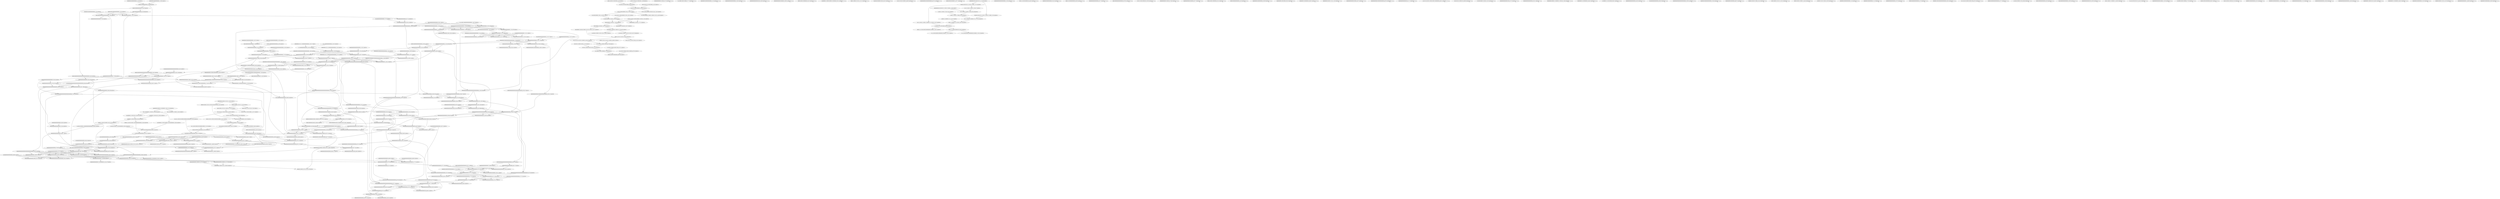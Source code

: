 digraph G {
    "000000000000011000000000000000_27-56:285-LEN:30" -> "00110000000000000000000_38-60:318-LEN:23";
    "01010101110000101000_51-70:18-LEN:20" -> "101010111000010100011000_52-75:309-LEN:24";
    "00000000000000000000000_48-71:27-LEN:23" -> "0000000000000000000000000000_53-81:45-LEN:28";
    "00000000000000000000000_48-71:27-LEN:23" -> "000000000000000000000_53-73:1225-LEN:21";
    "00000000000000000000_38-57:877-LEN:20" -> "00000000000000000000_39-58:882-LEN:20";
    "00000000000000000000_38-57:877-LEN:20" -> "00000000000000000000000000000000000000_39-77:24-LEN:38";
    "00000000000000110000_26-45:585-LEN:20" -> "000000000000011000000000000000_27-56:285-LEN:30";
    "00000000000000110000_26-45:585-LEN:20" -> "000000000000011000010000000000_27-56:297-LEN:30";
    "000000000000001101000_55-75:18-LEN:21" -> "000000000000001101000_55-75:18-LEN:21";
    "0010000000000000000000_45-67:25-LEN:22" -> "00000000000000000001_48-68:21-LEN:20";
    "0010000000000000000000_45-67:25-LEN:22" -> "000000000000000000000000000000_48-78:49-LEN:30";
    "00000000000000000000000000_11-37:71-LEN:26" -> "00000000000000000000_19-38:1769-LEN:20";
    "00000000000000000000000000_11-37:71-LEN:26" -> "00000000000000000000000000000000000000_19-57:22-LEN:38";
    "00000000000000000000000000_11-37:71-LEN:26" -> "000000000000000000010_19-39:21-LEN:21";
    "00000000000000000000000000000000000000_29-67:33-LEN:38" -> "00000000000000000000_49-68:1260-LEN:20";
    "00000000000000000000000000000000000000_29-67:33-LEN:38" -> "00000000000000000000000000000000_49-81:25-LEN:32";
    "00000000000000000000000000000000000000_29-67:33-LEN:38" -> "00000000000000000001_49-68:636-LEN:20";
    "00000000000000000000000000000000000000_29-67:33-LEN:38" -> "00000000000000000001_49-69:19-LEN:20";
    "0000010001000000000000000_1-26:25-LEN:25" -> "0001000000000000000000_7-29:80-LEN:22";
    "10000000000000000000_44-63:20-LEN:20" -> "000000000000000000010001_45-68:172-LEN:24";
    "10000000000000000000_44-63:20-LEN:20" -> "00000000000000000000_45-64:888-LEN:20";
    "10000000000000000000_44-63:20-LEN:20" -> "0000000000000000000000_45-67:31-LEN:22";
    "0101010001001000000100000_28-52:227-LEN:25" -> "00010010000001000000000_34-56:249-LEN:23";
    "01110000110001100000_57-77:18-LEN:20" -> "01110000110001100000_57-77:18-LEN:20";
    "000000000100000000000000_1-25:18-LEN:24" -> "000000000100000000000000_1-25:18-LEN:24";
    "00000000000000000000000_13-36:18-LEN:23" -> "00000000000000000000000_13-36:18-LEN:23";
    "000000000000011000010000000000_26-56:43-LEN:30" -> "00110000100000000000000_38-60:331-LEN:23";
    "10000000000000000000_10-29:1328-LEN:20" -> "0000000000000000000000000000_11-39:46-LEN:28";
    "10000000000000000000_10-29:1328-LEN:20" -> "00000000000000000001000000000_11-39:22-LEN:29";
    "10000000000000000000_10-29:1328-LEN:20" -> "00000000000000000000_11-30:1679-LEN:20";
    "0000000000000000000000000000_47-75:25-LEN:28" -> "000000000000000000000000_57-81:70-LEN:24";
    "0000000000000000000000000000_47-75:25-LEN:28" -> "00000000000000000000_57-76:1408-LEN:20";
    "00000111100101010001110010000000000000_22-60:28-LEN:38" -> "11100100000000000000_42-61:247-LEN:20";
    "01000000000000000000_46-65:550-LEN:20" -> "10000000000000000000_47-67:24-LEN:20";
    "01000000000000000000_46-65:550-LEN:20" -> "10000000000000000000_47-66:544-LEN:20";
    "00000000000010000000000000000000_43-75:23-LEN:32" -> "000000000000000000000_56-77:161-LEN:21";
    "00000000000000110000000000000000000_26-61:23-LEN:35" -> "0000000000000000000000_42-64:75-LEN:22";
    "1011110010100001001000000100000_21-52:20-LEN:31" -> "00010010000001000000000_34-56:249-LEN:23";
    "00000000000000000000000000000_20-49:27-LEN:29" -> "000000000000000000000_31-52:20-LEN:21";
    "00000000000000000000000000000_20-49:27-LEN:29" -> "00000000000000000000_31-50:1062-LEN:20";
    "00011000010000000000000000000_37-66:22-LEN:29" -> "00000000000000000000_48-67:1861-LEN:20";
    "00011000010000000000000000000_37-66:22-LEN:29" -> "000000000000000000000000000000_48-78:21-LEN:30";
    "0000000000000000001000_18-39:18-LEN:22" -> "0000000000000000001000_18-39:18-LEN:22";
    "0000000000000010000000_18-39:21-LEN:22" -> "0000000000000010000000_18-39:21-LEN:22";
    "00111010000001111001010_14-36:230-LEN:23" -> "10100000011110010100000111001000000000_18-56:26-LEN:38";
    "00111010000001111001010_14-36:230-LEN:23" -> "101000000111100101010_18-38:214-LEN:21";
    "00000000000000000000_33-52:1033-LEN:20" -> "00000000000000000000_34-53:866-LEN:20";
    "00000000000000000000_33-52:1033-LEN:20" -> "00000000000000000001000_34-56:184-LEN:23";
    "00000000010000000000000000000000000000_1-39:31-LEN:38" -> "00000000000000000001_21-40:691-LEN:20";
    "00000000010000000000000000000000000000_1-39:31-LEN:38" -> "00000000000000000000000000000000000000_21-59:33-LEN:38";
    "00000000010000000000000000000000000000_1-39:31-LEN:38" -> "00000000000000000000_21-40:1176-LEN:20";
    "00000000010000000000000000000000000000_1-39:31-LEN:38" -> "000000000000000000010000_21-45:21-LEN:24";
    "00111011011101010111000010_41-66:278-LEN:26" -> "10111010101110000101000_48-70:293-LEN:23";
    "000010000000000000000_43-64:27-LEN:21" -> "0010000000000000000000_45-67:57-LEN:22";
    "00000000000000000000000000000000000000_36-74:36-LEN:38" -> "0000000000000000000000000_56-81:22-LEN:25";
    "00000000000000000000000000000000000000_36-74:36-LEN:38" -> "00000000000000000000_56-75:1442-LEN:20";
    "0010000000000000000000_48-69:19-LEN:22" -> "00000000000000000000000000_51-77:23-LEN:26";
    "0010000000000000000000_48-69:19-LEN:22" -> "00000000000000000000_51-70:1229-LEN:20";
    "011000100000011100100_15-35:330-LEN:21" -> "10001000000111001001_17-37:19-LEN:20";
    "011000100000011100100_15-35:330-LEN:21" -> "10001000000111001001_17-36:344-LEN:20";
    "00000000000000000011000_22-44:612-LEN:23" -> "00000000000000110000_26-45:585-LEN:20";
    "00000000000000000011000_22-44:612-LEN:23" -> "00000000000000110000000000000000000_26-61:23-LEN:35";
    "00000000000000000000_49-68:1260-LEN:20" -> "0000000000000000000000000000000_50-81:38-LEN:31";
    "00000000000000000000_49-68:1260-LEN:20" -> "000000000000000000010000_50-73:22-LEN:24";
    "00000000000000000000_49-68:1260-LEN:20" -> "00000000000000000000_50-69:1234-LEN:20";
    "00000100000000000000000000000000000000_5-43:31-LEN:38" -> "000000000000000000000000000_25-52:19-LEN:27";
    "00000100000000000000000000000000000000_5-43:31-LEN:38" -> "00000000000000000000_25-44:1107-LEN:20";
    "010000000000000000000000000000000_9-42:25-LEN:33" -> "00000000000000000000_24-43:1100-LEN:20";
    "00001010001100000000_61-81:19-LEN:20" -> "00001010001100000000_61-81:19-LEN:20";
    "01000000111100010100001110010000_19-51:21-LEN:32" -> "01000000111100010100001110010000_19-51:21-LEN:32";
    "00000000000000000000_60-79:1140-LEN:20" -> "00000000000000000000_61-80:1146-LEN:20";
    "00001110000111011011_31-51:18-LEN:20" -> "00001110000111011011_31-51:18-LEN:20";
    "010000000000000000000_33-54:18-LEN:21" -> "000000000000000000010_35-56:31-LEN:21";
    "010000000000000000000_33-54:18-LEN:21" -> "000000000000000000000_35-56:94-LEN:21";
    "010001001000000110010_61-81:18-LEN:21" -> "010001001000000110010_61-81:18-LEN:21";
    "00000000000000000000_19-38:1769-LEN:20" -> "000000000000000000011_20-41:18-LEN:21";
    "00000000000000000000_19-38:1769-LEN:20" -> "00000000000000000000000000000000000000_20-58:24-LEN:38";
    "00000000000000000000_19-38:1769-LEN:20" -> "00000000000000000000_20-39:1860-LEN:20";
    "1100011000000000000000000_4-29:20-LEN:25" -> "10000000000000000000_10-30:106-LEN:20";
    "01101110101011000010_46-66:18-LEN:20" -> "01101110101011000010_46-66:18-LEN:20";
    "00000000000000000001_21-40:691-LEN:20" -> "00000000000000000010000_22-45:35-LEN:23";
    "00000000000000000001_21-40:691-LEN:20" -> "00000000000000000011000_22-44:612-LEN:23";
    "00000000000000000001_21-40:691-LEN:20" -> "000000000000000000100000_22-45:31-LEN:24";
    "00000000000000000000000000000000000000_30-68:25-LEN:38" -> "0000000000000000000000000000000_50-81:38-LEN:31";
    "00000000000000000000000000000000000000_30-68:25-LEN:38" -> "000000000000000000010000_50-73:22-LEN:24";
    "00000000000000000000000000000000000000_30-68:25-LEN:38" -> "00000000000000000000_50-69:1234-LEN:20";
    "00000000000000000000_47-67:116-LEN:20" -> "000000000000000000011101000000010_48-81:30-LEN:33";
    "00000000000000000000_47-67:116-LEN:20" -> "000000000000000000000000000_48-75:137-LEN:27";
    "00000000000000000000_47-67:72-LEN:20" -> "000000000000000000011_48-69:23-LEN:21";
    "00000000000000000000_47-67:72-LEN:20" -> "000000000000000000000000000000000_48-81:72-LEN:33";
    "00000000000010000000000000_48-73:21-LEN:26" -> "00000000000010000000000000_48-73:21-LEN:26";
    "0001000000000000000000_7-29:80-LEN:22" -> "10000000000000000000_10-30:106-LEN:20";
    "00001000100100000011_58-77:18-LEN:20" -> "00001000100100000011_58-77:18-LEN:20";
    "110011111000111110000_25-45:196-LEN:21" -> "00111110001111100000111111_27-52:193-LEN:26";
    "1110100111000010100011000_50-75:21-LEN:25" -> "0111000010100011000000_57-78:348-LEN:22";
    "00000000000000000100000_38-60:181-LEN:23" -> "00000000000001000000_42-61:195-LEN:20";
    "0000000000000000000000000_1-26:25-LEN:25" -> "0000000000000000000000000_1-26:25-LEN:25";
    "000111110100100000100_44-65:18-LEN:21" -> "000111110100100000100_44-65:18-LEN:21";
    "00000001000000000000_35-54:22-LEN:20" -> "00000001000000000000_35-54:22-LEN:20";
    "000100000000000000100000000000000_7-39:28-LEN:33" -> "00001000000000000000_21-40:20-LEN:20";
    "000100000000000000100000000000000_7-39:28-LEN:33" -> "000010000000000000011000_21-44:19-LEN:24";
    "10000000000000000000_10-30:106-LEN:20" -> "0000000000000000000000000_11-36:124-LEN:25";
    "00010000001110010011_18-37:334-LEN:20" -> "00100000011100100110000111011011101010_19-57:32-LEN:38";
    "00010000001110010011_18-37:334-LEN:20" -> "0010000001110010011100001110_19-46:291-LEN:28";
    "00000000000000000000_14-33:1728-LEN:20" -> "00000000000000000000_15-34:1603-LEN:20";
    "00000000000000000000_14-33:1728-LEN:20" -> "000000000000000000000000_15-39:51-LEN:24";
    "00000000000000000000_14-33:1728-LEN:20" -> "0000000000000000000100_15-36:152-LEN:22";
    "00000000000000000000_12-31:1689-LEN:20" -> "00000000000000000000_13-32:1704-LEN:20";
    "00000000000000000000_12-31:1689-LEN:20" -> "000000000000000000000000000_13-40:34-LEN:27";
    "00000000000000000000_12-31:1689-LEN:20" -> "000000000000000000010_13-33:22-LEN:21";
    "0000000000000000000000000000000000_20-54:33-LEN:34" -> "00000000000000000000000000000000000000_36-74:36-LEN:38";
    "0000000000000000000000000000000000_20-54:33-LEN:34" -> "000000000000000000010_36-56:161-LEN:21";
    "0000000000000000000000000000000000_20-54:33-LEN:34" -> "000000000000000000000_36-56:815-LEN:21";
    "000011101000000000000_38-59:18-LEN:21" -> "000011101000000000000_38-59:18-LEN:21";
    "011010011011000100000_6-26:326-LEN:21" -> "1010011011000100000011_8-29:323-LEN:22";
    "00000000000010000000000000000000_43-74:199-LEN:32" -> "0000000000000000000000000_56-81:22-LEN:25";
    "00000000000010000000000000000000_43-74:199-LEN:32" -> "00000000000000000000_56-75:1442-LEN:20";
    "00000000000000000000000000000_38-67:33-LEN:29" -> "000000000000000000011_48-69:24-LEN:21";
    "00000000000000000000000000000_38-67:33-LEN:29" -> "0000000000000000000000000000_48-76:33-LEN:28";
    "11110000000000000000_14-33:323-LEN:20" -> "1110000000000000000000_15-36:359-LEN:22";
    "0000000000000000000000000_35-60:68-LEN:25" -> "00000000000000000001000000_42-67:131-LEN:26";
    "0000000000000000000000000_35-60:68-LEN:25" -> "00000000000000000000_42-61:1115-LEN:20";
    "1100101101001101000100000011100100_1-35:32-LEN:34" -> "10001000000111001001_17-37:19-LEN:20";
    "1100101101001101000100000011100100_1-35:32-LEN:34" -> "10001000000111001001_17-36:344-LEN:20";
    "000000100000000100010_47-67:223-LEN:21" -> "00001000000001000100_49-68:19-LEN:20";
    "000000100000000100010_47-67:223-LEN:21" -> "000010000000010001011000000110010_49-81:189-LEN:33";
    "000000000000000000000_56-77:20-LEN:21" -> "000000000000000000000_56-77:20-LEN:21";
    "00001000000000000000000_56-78:21-LEN:23" -> "00001000000000000000000_56-78:21-LEN:23";
    "0000010001000000000000000_1-25:233-LEN:25" -> "00010000000000000000000000000_7-36:56-LEN:29";
    "0000010001000000000000000_1-25:233-LEN:25" -> "00010000000000000000_7-26:1162-LEN:20";
    "00000000000000000000000000000000000000_12-50:23-LEN:38" -> "00000000000000000000_32-51:1057-LEN:20";
    "00000000000000000000000000000000000000_12-50:23-LEN:38" -> "0000000000000000000000000000000_32-63:21-LEN:31";
    "000000000000000000000_17-39:24-LEN:21" -> "0000000000000000000110000_20-45:82-LEN:25";
    "000000000000000000000_17-39:24-LEN:21" -> "00000000000000000000_20-40:172-LEN:20";
    "00000000000000000000_18-37:1740-LEN:20" -> "00000000000000000000_19-38:1769-LEN:20";
    "00000000000000000000_18-37:1740-LEN:20" -> "00000000000000000000000000000000000000_19-57:22-LEN:38";
    "00000000000000000000_18-37:1740-LEN:20" -> "000000000000000000010_19-39:21-LEN:21";
    "1211100011000000000000000000_1-28:179-LEN:28" -> "10000000000000000000_10-29:1328-LEN:20";
    "1211100011000000000000000000_1-28:179-LEN:28" -> "10000000000000000000000000000000000000_10-48:33-LEN:38";
    "00000000000001000000_42-61:195-LEN:20" -> "00000000000010000000000000000000_43-75:23-LEN:32";
    "00000000000001000000_42-61:195-LEN:20" -> "00000000000010000000000000000000_43-74:199-LEN:32";
    "00000000000000000000_29-48:1056-LEN:20" -> "00000000000000000000000000000000000000_30-68:25-LEN:38";
    "00000000000000000000_29-48:1056-LEN:20" -> "00000000000000000000_30-49:1052-LEN:20";
    "00000000000000000000_57-76:1408-LEN:20" -> "00000000000000000000_58-77:1390-LEN:20";
    "00000000000000000000_57-76:1408-LEN:20" -> "00000000000000000000000_58-81:34-LEN:23";
    "000000000000000000000_42-63:22-LEN:21" -> "000000000000000000010001_45-68:172-LEN:24";
    "000000000000000000000_42-63:22-LEN:21" -> "00000000000000000000_45-64:888-LEN:20";
    "000000000000000000000_42-63:22-LEN:21" -> "0000000000000000000000_45-67:31-LEN:22";
    "0000000000000000000000000000000_21-52:143-LEN:31" -> "00000000000000000001000_33-56:34-LEN:23";
    "0000000000000000000000000000000_21-52:143-LEN:31" -> "000000000000000000000_33-54:104-LEN:21";
    "10000000000000000000000000000000000000_10-48:33-LEN:38" -> "00000000000000000000000000000000000000_30-68:25-LEN:38";
    "10000000000000000000000000000000000000_10-48:33-LEN:38" -> "00000000000000000000_30-49:1052-LEN:20";
    "00000000000000000000_32-51:1057-LEN:20" -> "00000000000000000000_33-52:1033-LEN:20";
    "00000000000000000000_32-51:1057-LEN:20" -> "0000000000000000000000000000000000_33-67:31-LEN:34";
    "00000000011011110000000000000000_1-33:23-LEN:32" -> "1110000000000000000000_15-36:359-LEN:22";
    "00111011011110010101000_14-36:201-LEN:23" -> "10110111100101010000010000001000000000_18-56:26-LEN:38";
    "00111011011110010101000_14-36:201-LEN:23" -> "10110111100101010001001000_18-43:189-LEN:26";
    "000000000000000000010000000_33-60:23-LEN:27" -> "000000000001000000001000_42-65:226-LEN:24";
    "00000000000000000000_58-77:1390-LEN:20" -> "0000000000000000000000_59-81:45-LEN:22";
    "00000000000000000000_58-77:1390-LEN:20" -> "00000000000000000001000_59-81:254-LEN:23";
    "00000000000000000000_58-77:1390-LEN:20" -> "00000000000000000000_59-78:1120-LEN:20";
    "1000110100110110001000_2-24:26-LEN:22" -> "011010011011000100000_6-26:326-LEN:21";
    "00000000000000000000000_16-39:51-LEN:23" -> "000000000000000000011_20-41:18-LEN:21";
    "00000000000000000000000_16-39:51-LEN:23" -> "0000000000000000000000000000000000_20-54:33-LEN:34";
    "000000000110111110000000000000000000_1-37:21-LEN:36" -> "00000000000000000000_18-38:117-LEN:20";
    "1000011101011101010111000010_38-66:22-LEN:28" -> "10111010101110000101000_48-70:293-LEN:23";
    "000010000000000000000000_48-71:21-LEN:24" -> "0000000000000000000000000000_53-81:45-LEN:28";
    "000010000000000000000000_48-71:21-LEN:24" -> "000000000000000000000_53-73:1225-LEN:21";
    "0000000000000000000110000_20-45:82-LEN:25" -> "000000000000011000010000000000_26-56:43-LEN:30";
    "0000000000000000000110000_20-45:82-LEN:25" -> "000000000000011000000000000000_26-56:34-LEN:30";
    "00000000000000000000_18-38:117-LEN:20" -> "000000000000000000011_20-41:18-LEN:21";
    "00000000000000000000_18-38:117-LEN:20" -> "00000000000000000000000000000000000000_20-58:24-LEN:38";
    "00000000000000000000_18-38:117-LEN:20" -> "00000000000000000000_20-39:1860-LEN:20";
    "01101111001010000100_19-39:18-LEN:20" -> "01101111001010000100_19-39:18-LEN:20";
    "00000000000000000000_48-67:1861-LEN:20" -> "00000000000000000000_49-68:1260-LEN:20";
    "00000000000000000000_48-67:1861-LEN:20" -> "00000000000000000000000000000000_49-81:25-LEN:32";
    "00000000000000000000_48-67:1861-LEN:20" -> "00000000000000000001_49-68:636-LEN:20";
    "00000000000000000000_48-67:1861-LEN:20" -> "00000000000000000001_49-69:19-LEN:20";
    "100000011110010101000_20-40:242-LEN:21" -> "00000111100101010001110010000000000000_22-60:28-LEN:38";
    "100000011110010101000_20-40:242-LEN:21" -> "0000011110010101000011100_22-46:196-LEN:25";
    "11000000111100101010_18-38:19-LEN:20" -> "100000011110010101000_20-40:242-LEN:21";
    "00010000000000000000000000000_7-36:56-LEN:29" -> "0000000000000000000000_17-39:64-LEN:22";
    "00010000000000000000000000000_7-36:56-LEN:29" -> "000000000000000000000_17-39:18-LEN:21";
    "000000000000011000010000000000_27-56:297-LEN:30" -> "00110000100000000000000_38-60:331-LEN:23";
    "00000000010000011101000000111100_1-32:249-LEN:32" -> "00111010000001111001010_14-36:230-LEN:23";
    "00000000010000011101000000111100_1-32:249-LEN:32" -> "0011101000000111100010_14-36:19-LEN:22";
    "000000000000011000100_27-48:19-LEN:21" -> "000000000000011000100_27-48:19-LEN:21";
    "11100111110001111100_23-43:18-LEN:20" -> "110011111000111110000_25-45:196-LEN:21";
    "100101010011011000100000_2-26:19-LEN:24" -> "1010011011000100000011_8-29:323-LEN:22";
    "00000000010000000000000000000000000_1-36:22-LEN:35" -> "00000000000000000000_18-37:1740-LEN:20";
    "00000000010000000000000000000000000_1-36:22-LEN:35" -> "000000000000000000000_18-39:228-LEN:21";
    "0010000000000000000000_38-59:18-LEN:22" -> "00000000000000000000_41-60:871-LEN:20";
    "0010000000000000000000_38-59:18-LEN:22" -> "00000000000000000000000000000000000000_41-79:24-LEN:38";
    "00000000000000000001000_33-56:34-LEN:23" -> "00000000000000010000000_38-60:212-LEN:23";
    "00000000000000000000000000000000000000_19-57:22-LEN:38" -> "00000000000000000000_39-58:882-LEN:20";
    "00000000000000000000000000000000000000_19-57:22-LEN:38" -> "00000000000000000000000000000000000000_39-77:24-LEN:38";
    "00001110010000000000000_38-60:224-LEN:23" -> "11100100000000000000_42-61:247-LEN:20";
    "110010000000000000000_43-63:238-LEN:21" -> "00100000000000000000_45-64:528-LEN:20";
    "10110001000000111001_14-33:307-LEN:20" -> "011000100000011100100_15-35:330-LEN:21";
    "00000000000000000000000000000_1-29:343-LEN:29" -> "0000000000000000000000000000_11-39:46-LEN:28";
    "00000000000000000000000000000_1-29:343-LEN:29" -> "00000000000000000001000000000_11-39:22-LEN:29";
    "00000000000000000000000000000_1-29:343-LEN:29" -> "00000000000000000000_11-30:1679-LEN:20";
    "0000000000000010000000_56-77:19-LEN:22" -> "0000000000000010000000_56-77:19-LEN:22";
    "00001010001100000000_61-81:18-LEN:20" -> "00001010001100000000_61-81:18-LEN:20";
    "00010000000000000000_7-26:1162-LEN:20" -> "00100000000000000000000000000000000000_8-46:40-LEN:38";
    "00010000000000000000_7-26:1162-LEN:20" -> "00100000000000000000_8-27:1146-LEN:20";
    "00000100000000000000_4-24:18-LEN:20" -> "00000100000000000000_4-24:18-LEN:20";
    "000000001000000000000_1-22:28-LEN:21" -> "00000010000000000000_4-23:980-LEN:20";
    "10100000011110010100000111001000000000_18-56:26-LEN:38" -> "00001110010000000000000_38-60:224-LEN:23";
    "10000000000000000000_47-67:24-LEN:20" -> "000000000000000000011_48-69:23-LEN:21";
    "10000000000000000000_47-67:24-LEN:20" -> "000000000000000000000000000000000_48-81:72-LEN:33";
    "0000000000100000000000_18-39:20-LEN:22" -> "0000000000100000000000_18-39:20-LEN:22";
    "000000000000000000000_18-39:228-LEN:21" -> "0000000000000000000110000_20-45:82-LEN:25";
    "000000000000000000000_18-39:228-LEN:21" -> "00000000000000000000_20-40:172-LEN:20";
    "01111000000000000000_13-32:18-LEN:20" -> "11110000000000000000_14-33:323-LEN:20";
    "11100101010000111001000000000_28-56:183-LEN:29" -> "00001110010000000000000_38-60:224-LEN:23";
    "00110000100000000000000_38-60:331-LEN:23" -> "00001000000000000000_42-61:362-LEN:20";
    "00000000001100010000_30-50:18-LEN:20" -> "00000000001100010000_30-50:18-LEN:20";
    "00000010000000000000_4-23:980-LEN:20" -> "00000100000000000000000000000000000000_5-43:31-LEN:38";
    "00000010000000000000_4-23:980-LEN:20" -> "00000100000000000000_5-24:970-LEN:20";
    "00111110001111100000111111_27-52:193-LEN:26" -> "000111110000011111101001_34-57:202-LEN:24";
    "000000001101000000010_60-81:18-LEN:21" -> "000000001101000000010_60-81:18-LEN:21";
    "0000000001010001111101_1-23:22-LEN:22" -> "0000000001010001111101_1-23:22-LEN:22";
    "00000000000000000000000000000_1-30:25-LEN:29" -> "0000000000000000000000000_11-36:124-LEN:25";
    "0000000000000000100000_45-67:18-LEN:22" -> "0000000000000000100000_45-67:18-LEN:22";
    "00000000000000100000000000000_48-76:19-LEN:29" -> "00000000000000100000000000000_48-76:19-LEN:29";
    "00000000000000000000_15-34:1603-LEN:20" -> "00000000000000000000000_16-39:51-LEN:23";
    "00000000000000000000_15-34:1603-LEN:20" -> "00000000000000000000_16-35:1565-LEN:20";
    "00000000000000000001_49-68:636-LEN:20" -> "0000000000000000001101000000010_50-81:22-LEN:31";
    "00000000000000000001_49-68:636-LEN:20" -> "00000000000000000011_50-69:602-LEN:20";
    "000000000000000010000000000000000000_18-53:115-LEN:36" -> "00000000000000000000_35-54:977-LEN:20";
    "00100000000000000000_45-64:528-LEN:20" -> "01000000000000000000_46-65:550-LEN:20";
    "00000000000000000100_51-71:18-LEN:20" -> "00000000000000000100_51-71:18-LEN:20";
    "0000000000000000000000000000_1-29:50-LEN:28" -> "0000000000000000000000000000_11-39:46-LEN:28";
    "0000000000000000000000000000_1-29:50-LEN:28" -> "00000000000000000001000000000_11-39:22-LEN:29";
    "0000000000000000000000000000_1-29:50-LEN:28" -> "00000000000000000000_11-30:1679-LEN:20";
    "1101101110101011100010100011000000000_44-81:21-LEN:37" -> "1101101110101011100010100011000000000_44-81:21-LEN:37";
    "00000000000000000000_39-58:882-LEN:20" -> "00000000000000000000_40-59:856-LEN:20";
    "00000000000000000000_39-58:882-LEN:20" -> "000000000000000000000000000_40-67:38-LEN:27";
    "00000000000000000000_13-32:1704-LEN:20" -> "00000000000000000000_14-33:1728-LEN:20";
    "01010101011100001010_49-68:18-LEN:20" -> "01010101011100001010_49-68:18-LEN:20";
    "01100010000011100100_15-35:18-LEN:20" -> "01100010000011100100_15-35:18-LEN:20";
    "00000000001100001011011_58-80:258-LEN:23" -> "00000011000010110110_62-81:352-LEN:20";
    "0000000000000000000000000000_11-39:46-LEN:28" -> "00000000000000000000000000000_20-49:27-LEN:29";
    "0000000000000000000000000000_11-39:46-LEN:28" -> "000000000000000000011000_20-44:18-LEN:24";
    "00000000000000000000_52-71:1230-LEN:20" -> "0000000000000000000000000000_53-81:45-LEN:28";
    "00000000000000000000_52-71:1230-LEN:20" -> "000000000000000000000_53-73:1225-LEN:21";
    "000000000000000000010_35-56:31-LEN:21" -> "00000000000000000100000_38-60:181-LEN:23";
    "000000000000000000000000_15-39:51-LEN:24" -> "000000000000000000000000000000000_20-53:37-LEN:33";
    "000000000000000000000000_15-39:51-LEN:24" -> "0000000000000000000110000_20-45:22-LEN:25";
    "1110000000000000000000_15-36:359-LEN:22" -> "00000000000000000000_18-37:1740-LEN:20";
    "1110000000000000000000_15-36:359-LEN:22" -> "000000000000000000000_18-39:228-LEN:21";
    "000000000000000001000_53-73:18-LEN:21" -> "000000000000000001000_53-73:18-LEN:21";
    "00000000000000000000_27-46:1102-LEN:20" -> "00000000000000000000000000000000_28-60:45-LEN:32";
    "00000000000000000000_27-46:1102-LEN:20" -> "00000000000000000000_28-47:1084-LEN:20";
    "101000000111100101010_18-38:214-LEN:21" -> "100000011110010101000_20-40:242-LEN:21";
    "00000000000000000000_61-81:21-LEN:20" -> "00000000000000000000_61-81:21-LEN:20";
    "000000000100000000000000000000_1-31:31-LEN:30" -> "00000000000000000000_13-32:1704-LEN:20";
    "000000000100000000000000000000_1-31:31-LEN:30" -> "000000000000000000000000000_13-40:34-LEN:27";
    "000000000100000000000000000000_1-31:31-LEN:30" -> "000000000000000000010_13-33:22-LEN:21";
    "00000000010000011110000001111001010_1-36:25-LEN:35" -> "00000000010000011110000001111001010_1-36:25-LEN:35";
    "00000000010100011101101_1-23:232-LEN:23" -> "000001010001110110111_5-25:203-LEN:21";
    "00000000010100011101101_1-23:232-LEN:23" -> "00000101000111011011100101010001001000_5-43:25-LEN:38";
    "00100000011100100110000111011011101010_19-57:32-LEN:38" -> "000011101101110101011_39-59:289-LEN:21";
    "000000000000000000000000000000000_20-53:37-LEN:33" -> "00000000000000000000_35-54:977-LEN:20";
    "11100000111111010010000_39-61:253-LEN:23" -> "00001111110100100001000000000101000001_43-81:24-LEN:38";
    "11100000111111010010000_39-61:253-LEN:23" -> "00001111110100100000100_43-65:228-LEN:23";
    "00000000011101000000010_58-81:18-LEN:23" -> "00000000011101000000010_58-81:18-LEN:23";
    "00000000000000010000000_38-60:212-LEN:23" -> "000000000001000000001000_42-65:226-LEN:24";
    "00101010001001000000_27-46:247-LEN:20" -> "0101010001001000000100000_28-52:227-LEN:25";
    "00101010001001000000_27-46:247-LEN:20" -> "01010100010010000000_28-48:18-LEN:20";
    "000001010001110110111_5-25:203-LEN:21" -> "000101000111011011100_7-28:19-LEN:21";
    "000001010001110110111_5-25:203-LEN:21" -> "00010100011101101111001010_7-32:197-LEN:26";
    "0000000000000000000000_17-39:64-LEN:22" -> "0000000000000000000000000_20-45:42-LEN:25";
    "0000000000000000000000_17-39:64-LEN:22" -> "0000000000000000000110000_20-45:24-LEN:25";
    "000000000000000000000000000000_48-78:49-LEN:30" -> "00000000000000000000_60-79:1140-LEN:20";
    "000000000000000000000000000000_48-78:49-LEN:30" -> "0000000000000000000100_60-81:22-LEN:22";
    "000000000000000000000_48-69:19-LEN:21" -> "00000000000000000000000000_51-77:23-LEN:26";
    "000000000000000000000_48-69:19-LEN:21" -> "00000000000000000000_51-70:1229-LEN:20";
    "00000000010000000010000000000000000000_1-38:29-LEN:38" -> "000000000000000000011_20-41:18-LEN:21";
    "00000000010000000010000000000000000000_1-38:29-LEN:38" -> "00000000000000000000000000000000000000_20-58:24-LEN:38";
    "00000000010000000010000000000000000000_1-38:29-LEN:38" -> "00000000000000000000_20-39:1860-LEN:20";
    "1110000011111010010000_39-61:18-LEN:22" -> "1110000011111010010000_39-61:18-LEN:22";
    "000000000000000000000_42-63:18-LEN:21" -> "000000000000000000000_42-63:18-LEN:21";
    "000000000000000000000_22-42:1083-LEN:21" -> "00000000000000000000_24-43:1100-LEN:20";
    "0010000000000000000000_11-32:27-LEN:22" -> "00000000000000000000_14-33:1728-LEN:20";
    "00100000000000000000_38-58:19-LEN:20" -> "00100000000000000000_38-58:19-LEN:20";
    "00000000000000000000_41-60:871-LEN:20" -> "00000000000000000001000000_42-67:131-LEN:26";
    "00000000000000000000_41-60:871-LEN:20" -> "00000000000000000000_42-61:1115-LEN:20";
    "00000000000010000001100001011011_49-80:108-LEN:32" -> "00000011000010110110_62-81:352-LEN:20";
    "10000000000000000000000000000_10-39:21-LEN:29" -> "10000000000000000000000000000_10-39:21-LEN:29";
    "00000000000000000000000000000000000_26-61:46-LEN:35" -> "0000000000000000000000_42-64:75-LEN:22";
    "00000000000000000000_11-30:1679-LEN:20" -> "00000000000000000000_12-31:1689-LEN:20";
    "00000000000000000000_11-30:1679-LEN:20" -> "00000000000000000000000000000000000000_12-50:23-LEN:38";
    "110001111100000111111_31-52:19-LEN:21" -> "000111110000011111101001_34-57:202-LEN:24";
    "0000000000000000000000_42-64:75-LEN:22" -> "00000000000000000000_46-65:955-LEN:20";
    "00010010000001000000000_34-56:249-LEN:23" -> "001000000100000000000000_38-61:279-LEN:24";
    "0000000000000000000000000_20-45:42-LEN:25" -> "00000000000000000000_27-46:1102-LEN:20";
    "0000000000000000000000000_20-45:42-LEN:25" -> "00000000000000000000000000000000000000_27-65:26-LEN:38";
    "00000000000000000000000000000000000000_41-79:24-LEN:38" -> "00000000000000000000_61-80:1146-LEN:20";
    "00000000000000000000000000000000_28-60:45-LEN:32" -> "00000000000000000000000_41-64:56-LEN:23";
    "000000010000000000000000_13-36:18-LEN:24" -> "000000010000000000000000_13-36:18-LEN:24";
    "0111000010100011000000_57-78:348-LEN:22" -> "1000010100011000000000_60-81:382-LEN:22";
    "10110111100101010000010000001000000000_18-56:26-LEN:38" -> "001000000100000000000000_38-61:279-LEN:24";
    "00000000000000000000_28-47:1084-LEN:20" -> "00000000000000000000000000000000000000_29-67:33-LEN:38";
    "00000000000000000000_28-47:1084-LEN:20" -> "00000000000000000000_29-48:1056-LEN:20";
    "11100100000000000000_42-61:247-LEN:20" -> "110010000000000000000_43-63:238-LEN:21";
    "11100100000000000000_42-61:247-LEN:20" -> "110010000000000000000_43-64:24-LEN:21";
    "00000000000000000000000000000000000000_20-58:24-LEN:38" -> "00000000000000000000_40-59:856-LEN:20";
    "00000000000000000000000000000000000000_20-58:24-LEN:38" -> "000000000000000000000000000_40-67:38-LEN:27";
    "000000000000000000010_36-56:161-LEN:21" -> "00000000000000000100000_38-60:181-LEN:23";
    "00000000000000000000_16-35:1565-LEN:20" -> "00000000000000000000_17-36:1563-LEN:20";
    "00000000000100000000_48-67:25-LEN:20" -> "00000000000100000000_48-67:25-LEN:20";
    "00000000000000000000_34-53:866-LEN:20" -> "00000000000000000000_35-54:977-LEN:20";
    "110010110100110110001000_1-24:298-LEN:24" -> "011010011011000100000_6-26:326-LEN:21";
    "000000000000000000010001_45-68:172-LEN:24" -> "000000000000001000100_50-71:19-LEN:21";
    "000000000000000000010001_45-68:172-LEN:24" -> "00000000000000100011000010110110_50-81:140-LEN:32";
    "00000000000000000000_40-59:856-LEN:20" -> "00000000000000000000_41-60:871-LEN:20";
    "00000000000000000000_40-59:856-LEN:20" -> "00000000000000000000000000000000000000_41-79:24-LEN:38";
    "00000000000000000000_59-78:1120-LEN:20" -> "00000000000000000000_60-79:1140-LEN:20";
    "00000000000000000000_59-78:1120-LEN:20" -> "0000000000000000000100_60-81:22-LEN:22";
    "00000011001001110000_22-42:18-LEN:20" -> "00000011001001110000_22-42:18-LEN:20";
    "00000000000000000000_46-65:955-LEN:20" -> "00000000000000000000_47-67:72-LEN:20";
    "00000000000000000000_46-65:955-LEN:20" -> "00000000000000000000_47-66:1249-LEN:20";
    "0011011000100000011100_11-32:312-LEN:22" -> "10110001000000111001_14-33:307-LEN:20";
    "0011011000100000011100_11-32:312-LEN:22" -> "10110001000000111000011100001110110_14-49:20-LEN:35";
    "01001100001110110111_32-52:18-LEN:20" -> "01001100001110110111_32-52:18-LEN:20";
    "00001100100111000011_24-44:18-LEN:20" -> "00001100100111000011_24-44:18-LEN:20";
    "10100011101101110010_10-30:18-LEN:20" -> "10100011101101110010_10-30:18-LEN:20";
    "00001000000000000000000000000000000000_6-44:32-LEN:38" -> "00000000000000000000000000000000000_26-61:46-LEN:35";
    "00001000000000000000000000000000000000_6-44:32-LEN:38" -> "00000000000000000000_26-45:1095-LEN:20";
    "0000000001001100101011111_1-25:205-LEN:25" -> "0001001100101011111100111110001_7-37:181-LEN:31";
    "0000000001001100101011111_1-25:205-LEN:25" -> "00010011001010111110011111000111110000_7-45:20-LEN:38";
    "00000000000000000000_61-80:1146-LEN:20" -> "00000000000000000000_62-81:1126-LEN:20";
    "00000000000000000000_61-80:1146-LEN:20" -> "00000000000000000001_62-81:34-LEN:20";
    "000000000000000000000000000_40-67:38-LEN:27" -> "00000000000000000001_48-68:21-LEN:20";
    "000000000000000000000000000_40-67:38-LEN:27" -> "000000000000000000000000000000_48-78:49-LEN:30";
    "000000001000000000000000_1-25:20-LEN:24" -> "00010000000000000000000000000_7-36:56-LEN:29";
    "000000001000000000000000_1-25:20-LEN:24" -> "00010000000000000000_7-26:1162-LEN:20";
    "0000000000000000000000000000000000_33-67:31-LEN:34" -> "00000000000000000000000_48-71:27-LEN:23";
    "0000000000000000000000000000000000_33-67:31-LEN:34" -> "000000000000000000011_48-69:18-LEN:21";
    "000000000000000000000000_11-35:21-LEN:24" -> "00000000000000000000_17-36:1563-LEN:20";
    "00000000000000000000000000000000000000_21-59:33-LEN:38" -> "00000000000000000000_41-60:871-LEN:20";
    "00000000000000000000000000000000000000_21-59:33-LEN:38" -> "00000000000000000000000000000000000000_41-79:24-LEN:38";
    "0000000001000000000000000_1-26:57-LEN:25" -> "0001000000000000000000_7-29:80-LEN:22";
    "00100000000000000000000000000000000000_8-46:40-LEN:38" -> "00000000000000000000000000000000_28-60:45-LEN:32";
    "00100000000000000000000000000000000000_8-46:40-LEN:38" -> "00000000000000000000_28-47:1084-LEN:20";
    "00000000000000000000000_43-66:82-LEN:23" -> "00000000000000000000_47-67:116-LEN:20";
    "00000000100000000000000_1-24:18-LEN:23" -> "00000000100000000000000_1-24:18-LEN:23";
    "00000000000000000000_10-30:18-LEN:20" -> "00000000000000000000000000_11-37:71-LEN:26";
    "00010100011101101111001010_7-32:197-LEN:26" -> "00111011011110010101000_14-36:201-LEN:23";
    "00010100011101101111001010_7-32:197-LEN:26" -> "00111011011110010100001_14-37:19-LEN:23";
    "00000000100000000000_1-21:19-LEN:20" -> "00000000100000000000_1-21:19-LEN:20";
    "00110000000000000000000_38-60:318-LEN:23" -> "00000000000000000001000000_42-67:131-LEN:26";
    "00110000000000000000000_38-60:318-LEN:23" -> "00000000000000000000_42-61:1115-LEN:20";
    "0000000000000000000000000000_48-76:33-LEN:28" -> "00000000000000000000_58-77:1390-LEN:20";
    "0000000000000000000000000000_48-76:33-LEN:28" -> "00000000000000000000000_58-81:34-LEN:23";
    "110010000000000000000_43-64:24-LEN:21" -> "0010000000000000000000_45-67:57-LEN:22";
    "00000000000000000000_17-37:93-LEN:20" -> "00000000000000000000_18-38:117-LEN:20";
    "01000000000000000000_9-28:1142-LEN:20" -> "10000000000000000000_10-29:1328-LEN:20";
    "01000000000000000000_9-28:1142-LEN:20" -> "10000000000000000000000000000000000000_10-48:33-LEN:38";
    "00011101101110010101000100100000_13-45:22-LEN:32" -> "00101010001001000000_27-46:247-LEN:20";
    "000000000000000000000_53-73:1225-LEN:21" -> "000000000000000000010000000_55-81:21-LEN:27";
    "000000000000000000000_53-73:1225-LEN:21" -> "00000000000000000000_55-74:1226-LEN:20";
    "000000000000000000000_45-66:77-LEN:21" -> "00000000000000000000_48-67:1861-LEN:20";
    "000000000000000000000_45-66:77-LEN:21" -> "000000000000000000000000000000_48-78:21-LEN:30";
    "00000000000000000000_55-74:1226-LEN:20" -> "0000000000000000000000000_56-81:22-LEN:25";
    "00000000000000000000_55-74:1226-LEN:20" -> "00000000000000000000_56-75:1442-LEN:20";
    "000111110000011111101001_34-57:202-LEN:24" -> "11100000111111010010000_39-61:253-LEN:23";
    "1000010000000000000000000_10-34:22-LEN:25" -> "00000000000000000000000_16-39:51-LEN:23";
    "1000010000000000000000000_10-34:22-LEN:25" -> "00000000000000000000_16-35:1565-LEN:20";
    "00001111110100100000100_43-65:228-LEN:23" -> "1111110100100000100000000101000001_47-81:22-LEN:34";
    "00001111110100100000100_43-65:228-LEN:23" -> "11111101001000001000000000101000001_47-81:232-LEN:35";
    "00000000000000000000_47-66:1249-LEN:20" -> "00000000000000000000_48-67:1861-LEN:20";
    "00000000000000000000_47-66:1249-LEN:20" -> "000000000000000000000000000000_48-78:21-LEN:30";
    "00000000000000000000_47-67:20-LEN:20" -> "00000000000000000000_47-67:20-LEN:20";
    "00000000000000000000_35-54:977-LEN:20" -> "00000000000000000000000000000000000000_36-74:36-LEN:38";
    "00000000000000000000_35-54:977-LEN:20" -> "000000000000000000010_36-56:161-LEN:21";
    "00000000000000000000_35-54:977-LEN:20" -> "000000000000000000000_36-56:815-LEN:21";
    "00000000000000000000_31-50:1062-LEN:20" -> "00000000000000000000_32-51:1057-LEN:20";
    "00000000000000000000_31-50:1062-LEN:20" -> "0000000000000000000000000000000_32-63:21-LEN:31";
    "00000100000000000000_5-24:970-LEN:20" -> "00001000000000000000000000000000000000_6-44:32-LEN:38";
    "00000100000000000000_5-24:970-LEN:20" -> "00001000000000000000_6-25:949-LEN:20";
    "0000010000000000000000_5-27:18-LEN:22" -> "0000010000000000000000_5-27:18-LEN:22";
    "10110111100101010001001000_18-43:189-LEN:26" -> "110010101000100100000_25-45:219-LEN:21";
    "00000001100010000000000000000_33-62:19-LEN:29" -> "00000001100010000000000000000_33-62:19-LEN:29";
    "000000000000000000000_33-54:104-LEN:21" -> "000000000000000000010_35-56:31-LEN:21";
    "000000000000000000000_33-54:104-LEN:21" -> "000000000000000000000_35-56:94-LEN:21";
    "001000000100000000000000_38-61:279-LEN:24" -> "000010000000000000000_43-64:27-LEN:21";
    "001000000100000000000000_38-61:279-LEN:24" -> "000010000000000000000_43-63:274-LEN:21";
    "00000000000000000000_45-64:888-LEN:20" -> "00000000000000000000_46-65:955-LEN:20";
    "00000000000000000000000000000000000000_39-77:24-LEN:38" -> "0000000000000000000000_59-81:45-LEN:22";
    "00000000000000000000000000000000000000_39-77:24-LEN:38" -> "00000000000000000001000_59-81:254-LEN:23";
    "00000000000000000000000000000000000000_39-77:24-LEN:38" -> "00000000000000000000_59-78:1120-LEN:20";
    "000000000001000000001000_42-65:226-LEN:24" -> "000000100000000100010_47-67:223-LEN:21";
    "000000000001000000001000_42-65:226-LEN:24" -> "0000001000000001000011000000110010_47-81:19-LEN:34";
    "00001000000000000000_6-25:949-LEN:20" -> "00010000000000000000000000000_7-36:56-LEN:29";
    "00001000000000000000_6-25:949-LEN:20" -> "00010000000000000000_7-26:1162-LEN:20";
    "000000000000000000000_36-56:815-LEN:21" -> "00000000000000000000_38-57:877-LEN:20";
    "000000000000000000000_36-56:815-LEN:21" -> "00000000000000000000000000000_38-67:33-LEN:29";
    "10001000000111001001_17-36:344-LEN:20" -> "00010000001110010011_18-37:334-LEN:20";
    "10001000000111001001_17-36:344-LEN:20" -> "00010000001110010010_18-37:20-LEN:20";
    "00000000000000110000101_53-76:18-LEN:23" -> "00000000001100001011011_58-80:258-LEN:23";
    "000011101101110101011_39-59:289-LEN:21" -> "00111011011101010111000010_41-66:278-LEN:26";
    "000011101101110101011_39-59:289-LEN:21" -> "0011101101110101011000_41-63:19-LEN:22";
    "101110101011000010100011000_48-75:20-LEN:27" -> "101110101011000010100011000_48-75:20-LEN:27";
    "0000001000000000000000000_53-77:19-LEN:25" -> "0000001000000000000000000_53-77:19-LEN:25";
    "00100000000000000000_8-27:1146-LEN:20" -> "01000000000000000000_9-28:1142-LEN:20";
    "00000101000111011011100101010001001000_5-43:25-LEN:38" -> "110010101000100100000_25-45:219-LEN:21";
    "00010000000000000000000_43-66:33-LEN:23" -> "00000000000000000000_47-67:116-LEN:20";
    "00000000011011111000000000000000_1-32:277-LEN:32" -> "11110000000000000000_14-33:323-LEN:20";
    "00000000000000000001000000_42-67:131-LEN:26" -> "00000000000010000001100001011011_49-80:108-LEN:32";
    "00000000000000000001000000_42-67:131-LEN:26" -> "00000000000010000000000000000_49-77:20-LEN:29";
    "1010011011000100000011_8-29:323-LEN:22" -> "00110110001000000110010011100_11-40:23-LEN:29";
    "1010011011000100000011_8-29:323-LEN:22" -> "0011011000100000011100_11-32:312-LEN:22";
    "00000000000000000001000_34-56:184-LEN:23" -> "00000000000000010000000_38-60:212-LEN:23";
    "0000000000000000000000000_11-36:124-LEN:25" -> "000000000000000000000_17-39:24-LEN:21";
    "0000000000000000000000000_11-36:124-LEN:25" -> "00000000000000000000_17-37:93-LEN:20";
    "11100101010000111010_28-48:18-LEN:20" -> "11100101010000111010_28-48:18-LEN:20";
    "000000010000000000000000000_47-73:21-LEN:27" -> "000000000000000000010000000_55-81:21-LEN:27";
    "000000010000000000000000000_47-73:21-LEN:27" -> "00000000000000000000_55-74:1226-LEN:20";
    "00000000000000000000_30-49:1052-LEN:20" -> "000000000000000000000_31-52:20-LEN:21";
    "00000000000000000000_30-49:1052-LEN:20" -> "00000000000000000000_31-50:1062-LEN:20";
    "0010000001110010011100001110_19-46:291-LEN:28" -> "1110010011100001110101110101_28-56:19-LEN:28";
    "0010000001110010011100001110_19-46:291-LEN:28" -> "111001001110000111011011101010_28-57:269-LEN:30";
    "010000000000000000000_11-31:21-LEN:21" -> "00000000000000000000_13-32:1704-LEN:20";
    "010000000000000000000_11-31:21-LEN:21" -> "000000000000000000000000000_13-40:34-LEN:27";
    "010000000000000000000_11-31:21-LEN:21" -> "000000000000000000010_13-33:22-LEN:21";
    "01110101011000010100011000000_49-78:20-LEN:29" -> "1000010100011000000000_60-81:382-LEN:22";
    "0000000000000000000110000_20-45:24-LEN:25" -> "000000000000011000000000000000_27-56:285-LEN:30";
    "0000000000000000000110000_20-45:24-LEN:25" -> "000000000000011000010000000000_27-56:297-LEN:30";
    "00010000000000000000000_43-65:337-LEN:23" -> "00000000000000000000_47-67:72-LEN:20";
    "00010000000000000000000_43-65:337-LEN:23" -> "00000000000000000000_47-66:1249-LEN:20";
    "00000000000000000000_20-39:1860-LEN:20" -> "00000000000000000001_21-40:691-LEN:20";
    "00000000000000000000_20-39:1860-LEN:20" -> "00000000000000000000000000000000000000_21-59:33-LEN:38";
    "00000000000000000000_20-39:1860-LEN:20" -> "00000000000000000000_21-40:1176-LEN:20";
    "00000000000000000000_20-39:1860-LEN:20" -> "000000000000000000010000_21-45:21-LEN:24";
    "0000000000000000000000_45-67:31-LEN:22" -> "000000000000000000000000000000000_48-81:22-LEN:33";
    "0000000000000000000000_45-67:31-LEN:22" -> "000000000000000000011_48-69:24-LEN:21";
    "000000000000000000000_56-77:161-LEN:21" -> "00000000000000000000000_58-81:111-LEN:23";
    "000000000000000000000_56-77:161-LEN:21" -> "00000000000000000001000_58-81:38-LEN:23";
    "0000000000000000000100_15-36:152-LEN:22" -> "0000000000000000100000000000_18-46:21-LEN:28";
    "0000000000000000000100_15-36:152-LEN:22" -> "000000000000000010000000000000000000_18-53:115-LEN:36";
    "0001001100101011111100111110001_7-37:181-LEN:31" -> "10111111001111100011_19-38:172-LEN:20";
    "0001001100101011111100111110001_7-37:181-LEN:31" -> "10111111001111100011110000011111101001_19-57:33-LEN:38";
    "00000000000000000000_56-75:1442-LEN:20" -> "000000000000000000000000_57-81:70-LEN:24";
    "00000000000000000000_56-75:1442-LEN:20" -> "00000000000000000000_57-76:1408-LEN:20";
    "10100000000000000000_44-64:18-LEN:20" -> "01000000000000000000_46-65:550-LEN:20";
    "000000000000000000000_33-54:74-LEN:21" -> "0000000000000000000000000_35-60:68-LEN:25";
    "000000000000000000000_33-54:74-LEN:21" -> "0000000000000000000100000_35-60:22-LEN:25";
    "00001000000000000000_6-26:18-LEN:20" -> "00001000000000000000_6-26:18-LEN:20";
    "000100000000000000000_19-39:18-LEN:21" -> "000100000000000000000_19-39:18-LEN:21";
    "00000000000000000000_24-43:1100-LEN:20" -> "000000000000000000000000000_25-52:19-LEN:27";
    "00000000000000000000_24-43:1100-LEN:20" -> "00000000000000000000_25-44:1107-LEN:20";
    "10111111001111100011_19-38:172-LEN:20" -> "011111100111110001111100_20-43:180-LEN:24";
    "00000000000000000100_20-39:19-LEN:20" -> "00000000000000000100_20-39:19-LEN:20";
    "000010000000000000000_43-63:274-LEN:21" -> "00100000000000000000_45-64:528-LEN:20";
    "10000000000000000000_47-66:544-LEN:20" -> "00000000000000000000_48-67:1861-LEN:20";
    "10000000000000000000_47-66:544-LEN:20" -> "000000000000000000000000000000_48-78:21-LEN:30";
    "0000000001001100100111111001111100011_1-38:24-LEN:37" -> "011111100111110001111100_20-43:180-LEN:24";
    "00010011001010111110011111000111110000_7-45:20-LEN:38" -> "00111110001111100000111111_27-52:193-LEN:26";
    "110010101000100100000_25-45:219-LEN:21" -> "00101010001001000000_27-46:247-LEN:20";
    "000010000000000000011000_21-44:19-LEN:24" -> "00000000000000110000_26-45:585-LEN:20";
    "000010000000000000011000_21-44:19-LEN:24" -> "00000000000000110000000000000000000_26-61:23-LEN:35";
    "00000000000000000000_50-69:1234-LEN:20" -> "00000000000000000000000000_51-77:23-LEN:26";
    "00000000000000000000_50-69:1234-LEN:20" -> "00000000000000000000_51-70:1229-LEN:20";
    "0001000000000000000000_6-28:21-LEN:22" -> "10000000000000000000_10-29:1328-LEN:20";
    "0001000000000000000000_6-28:21-LEN:22" -> "10000000000000000000000000000000000000_10-48:33-LEN:38";
    "0000000001000000000000_1-22:952-LEN:22" -> "00000010000000000000_4-23:980-LEN:20";
    "000000000000000000000_35-56:94-LEN:21" -> "00000000000000000000_38-57:877-LEN:20";
    "000000000000000000000_35-56:94-LEN:21" -> "00000000000000000000000000000_38-67:33-LEN:29";
    "00000000000000000000_21-40:1176-LEN:20" -> "000000000000000000000_22-42:1083-LEN:21";
    "00000000000000000000_21-40:1176-LEN:20" -> "000000000000000000000000000000_22-52:86-LEN:30";
    "00000000000000000000_17-36:1563-LEN:20" -> "00000000000000000000_18-37:1740-LEN:20";
    "00000000000000000000_17-36:1563-LEN:20" -> "000000000000000000000_18-39:228-LEN:21";
    "00000100000000000000_41-60:24-LEN:20" -> "00001000000000000000_42-61:362-LEN:20";
    "00100000000000000000_7-27:22-LEN:20" -> "01000000000000000000_9-28:1142-LEN:20";
    "10011110001111100000111_26-49:19-LEN:23" -> "10011110001111100000111_26-49:19-LEN:23";
    "01110110101010101110_42-61:18-LEN:20" -> "01110110101010101110_42-61:18-LEN:20";
    "101010111000010100011000_52-75:309-LEN:24" -> "0111000010100011000000_57-78:348-LEN:22";
    "00010000000000000000000_7-30:22-LEN:23" -> "00000000000000000000_12-31:1689-LEN:20";
    "00010000000000000000000_7-30:22-LEN:23" -> "00000000000000000000000000000000000000_12-50:23-LEN:38";
    "00000000000000000100000_11-33:22-LEN:23" -> "00000000000000000100000_11-33:22-LEN:23";
    "011000010100011000000_57-78:18-LEN:21" -> "011000010100011000000_57-78:18-LEN:21";
    "100001010001000000000_60-81:19-LEN:21" -> "100001010001000000000_60-81:19-LEN:21";
    "000000000000000000000000000000_22-52:86-LEN:30" -> "000000000000000000010000000_33-60:23-LEN:27";
    "000000000000000000000000000000_22-52:86-LEN:30" -> "000000000000000000000_33-54:74-LEN:21";
    "00101101001011000100_3-23:18-LEN:20" -> "00101101001011000100_3-23:18-LEN:20";
    "00000000000000000000000_29-52:18-LEN:23" -> "00000000000000000000_34-53:866-LEN:20";
    "00000000000000000000000_29-52:18-LEN:23" -> "00000000000000000001000_34-56:184-LEN:23";
    "000000000000000000000_11-32:21-LEN:21" -> "00000000000000000000_14-33:1728-LEN:20";
    "00001000000000000000_42-61:362-LEN:20" -> "00010000000000000000000_43-66:33-LEN:23";
    "00001000000000000000_42-61:362-LEN:20" -> "00010000000000000000000_43-65:337-LEN:23";
    "00000000000000000000_42-61:1115-LEN:20" -> "00000000000000000000000_43-66:82-LEN:23";
    "00000000000000000000_42-61:1115-LEN:20" -> "000000000000000000000_43-63:1046-LEN:21";
    "010000000000000000000_47-67:29-LEN:21" -> "00000000000000000000_49-68:1260-LEN:20";
    "010000000000000000000_47-67:29-LEN:21" -> "00000000000000000000000000000000_49-81:25-LEN:32";
    "010000000000000000000_47-67:29-LEN:21" -> "00000000000000000001_49-68:636-LEN:20";
    "010000000000000000000_47-67:29-LEN:21" -> "00000000000000000001_49-69:19-LEN:20";
    "00000001000000000000_33-52:18-LEN:20" -> "00000001000000000000_33-52:18-LEN:20";
    "011111100111110001111100_20-43:180-LEN:24" -> "110011111000111110000_25-45:196-LEN:21";
    "00000000010000000000000000000_47-75:25-LEN:29" -> "000000000000000000000000_57-81:70-LEN:24";
    "00000000010000000000000000000_47-75:25-LEN:29" -> "00000000000000000000_57-76:1408-LEN:20";
    "00000000000000000000_20-40:172-LEN:20" -> "0000000000000000000000000_21-47:19-LEN:25";
    "00000000000000000000_20-40:172-LEN:20" -> "0000000000000000000000000000000_21-52:143-LEN:31";
    "0000000010000000000000_1-23:18-LEN:22" -> "0000000010000000000000_1-23:18-LEN:22";
    "00000000000000000000_11-31:18-LEN:20" -> "00000000000000000000_11-31:18-LEN:20";
    "00000000000000000000_18-38:18-LEN:20" -> "00000000000000000000_18-38:18-LEN:20";
    "10000000000000000000_40-60:18-LEN:20" -> "00000000000000000000000_41-64:56-LEN:23";
    "000000000000000000000000_16-40:20-LEN:24" -> "000000000000000000000000_16-40:20-LEN:24";
    "000000000000000000000000000_48-75:137-LEN:27" -> "000000000000000000000_56-77:161-LEN:21";
    "00000000000000000000_25-44:1107-LEN:20" -> "00000000000000000000000000000000000_26-61:46-LEN:35";
    "00000000000000000000_25-44:1107-LEN:20" -> "00000000000000000000_26-45:1095-LEN:20";
    "00000000000000000000_51-70:1229-LEN:20" -> "000000000000000000000_52-73:18-LEN:21";
    "00000000000000000000_51-70:1229-LEN:20" -> "00000000000000000000_52-71:1230-LEN:20";
    "00000000000000000011_50-69:602-LEN:20" -> "00000000000000000110000101_51-76:282-LEN:26";
    "00000000000000000011_50-69:602-LEN:20" -> "0000000000000000011101000000010_51-81:279-LEN:31";
    "00000000001100001010110_58-81:18-LEN:23" -> "00000000001100001010110_58-81:18-LEN:23";
    "000000000000011000000000000000_26-56:34-LEN:30" -> "00110000000000000000000_38-60:318-LEN:23";
    "00000000000000000110000101_51-76:282-LEN:26" -> "00000000001100001011011_58-80:258-LEN:23";
    "00000000001110100000010_58-81:19-LEN:23" -> "00000000001110100000010_58-81:19-LEN:23";
    "111001001110000111011011101010_28-57:269-LEN:30" -> "000011101101110101011_39-59:289-LEN:21";
    "1011010010110001000000111001_5-33:21-LEN:28" -> "011000100000011100100_15-35:330-LEN:21";
    "000000000000000000000_43-63:1046-LEN:21" -> "000000000000000000010001_45-68:172-LEN:24";
    "000000000000000000000_43-63:1046-LEN:21" -> "00000000000000000000_45-64:888-LEN:20";
    "000000000000000000000_43-63:1046-LEN:21" -> "0000000000000000000000_45-67:31-LEN:22";
    "00000000010000000000_31-50:18-LEN:20" -> "00000000010000000000_31-50:18-LEN:20";
    "00000000010000000000000000000000_1-33:48-LEN:32" -> "00000000000000000000_15-34:1603-LEN:20";
    "00000000010000000000000000000000_1-33:48-LEN:32" -> "000000000000000000000000_15-39:51-LEN:24";
    "00000000010000000000000000000000_1-33:48-LEN:32" -> "0000000000000000000100_15-36:152-LEN:22";
    "010000000000000000000_48-68:22-LEN:21" -> "0000000000000000000000000000000_50-81:38-LEN:31";
    "010000000000000000000_48-68:22-LEN:21" -> "000000000000000000010000_50-73:22-LEN:24";
    "010000000000000000000_48-68:22-LEN:21" -> "00000000000000000000_50-69:1234-LEN:20";
    "00000000000000000000000_41-64:56-LEN:23" -> "000000000000000000000_45-66:77-LEN:21";
    "0000011110010101000011100_22-46:196-LEN:25" -> "11100101010000111001000000000_28-56:183-LEN:29";
    "0000011110010101000011100_22-46:196-LEN:25" -> "111001010100001110000000000000000000_28-64:23-LEN:36";
    "10111010101110000101000_48-70:293-LEN:23" -> "101010111000010100011000_52-75:309-LEN:24";
    "00000001000011101101_3-23:18-LEN:20" -> "00000001000011101101_3-23:18-LEN:20";
    "0010000000000000000000_45-67:57-LEN:22" -> "000000000000000000011101000000010_48-81:30-LEN:33";
    "0010000000000000000000_45-67:57-LEN:22" -> "000000000000000000000000000_48-75:137-LEN:27";
    "00000000010000000000000000000_1-30:52-LEN:29" -> "00000000000000000000000000_11-37:71-LEN:26";
    "00000000000000000000000000000000000000_27-65:26-LEN:38" -> "00000000000000000000_47-67:72-LEN:20";
    "00000000000000000000000000000000000000_27-65:26-LEN:38" -> "00000000000000000000_47-66:1249-LEN:20";
    "00000000000000000011_49-69:18-LEN:20" -> "00000000000000000011_49-69:18-LEN:20";
    "0000000000000000000100000_35-60:22-LEN:25" -> "00000000000001000000_42-61:195-LEN:20";
    "00000000010000000000_50-69:18-LEN:20" -> "00000000010000000000_50-69:18-LEN:20";
    "10111111001111100011110000011111101001_19-57:33-LEN:38" -> "11100000111111010010000_39-61:253-LEN:23";
    "00000000000000000000_26-45:1095-LEN:20" -> "00000000000000000000_27-46:1102-LEN:20";
    "00000000000000000000_26-45:1095-LEN:20" -> "00000000000000000000000000000000000000_27-65:26-LEN:38";
    "111001010100001110000000000000000000_28-64:23-LEN:36" -> "000000000000000000000_45-66:77-LEN:21";
}
